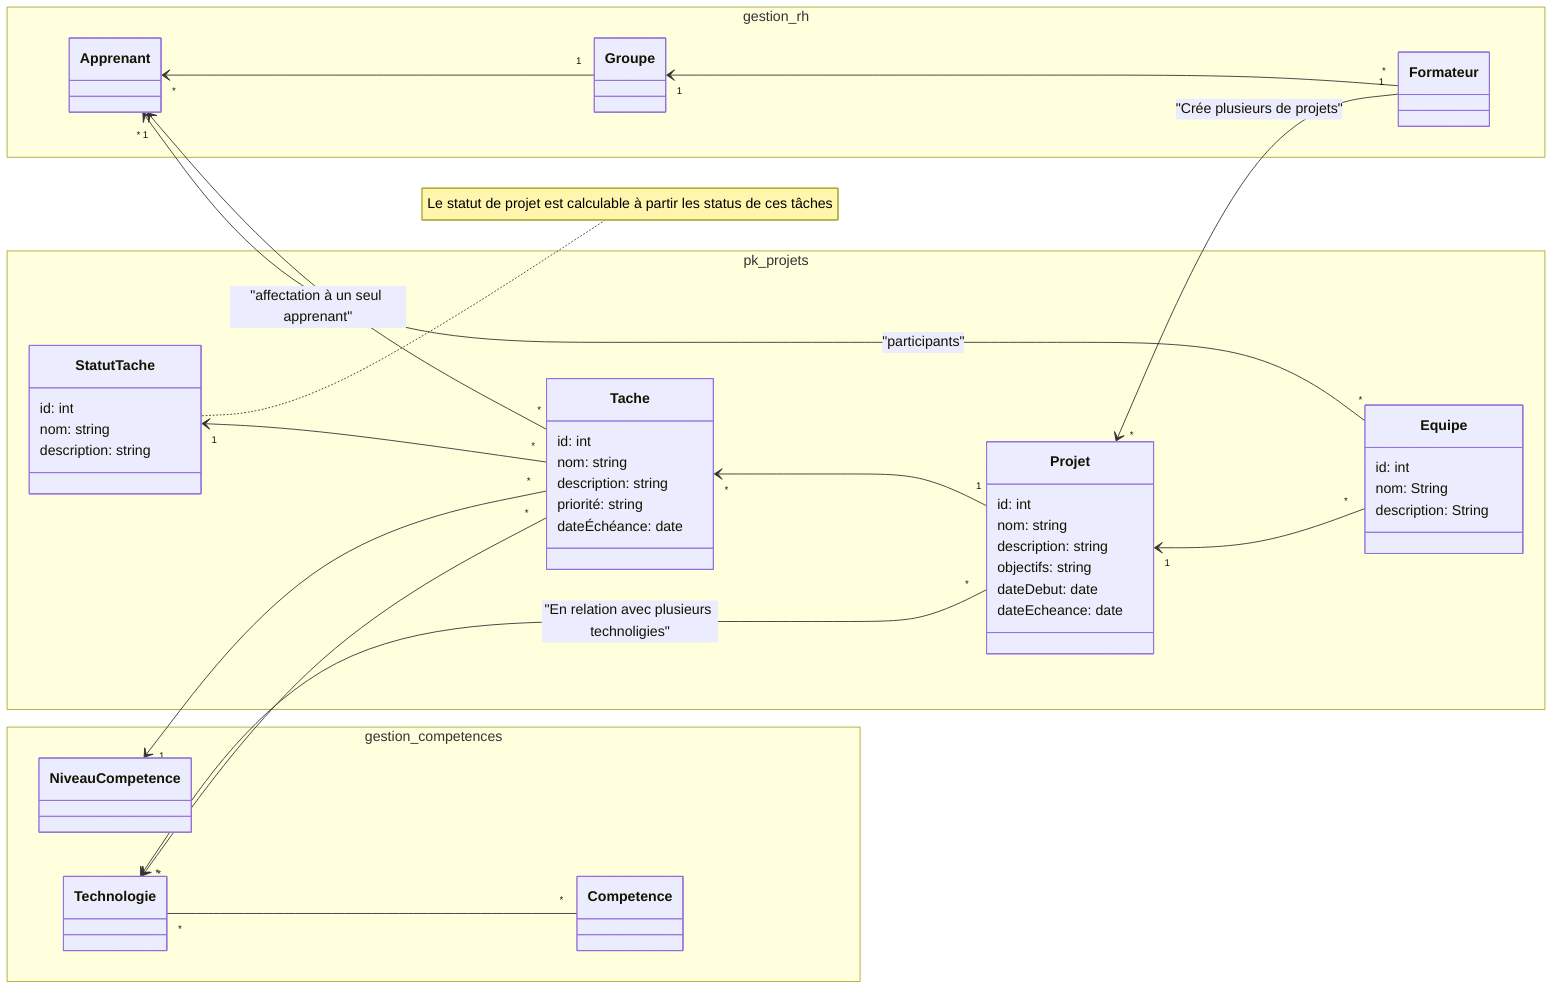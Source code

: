 classDiagram

direction RL

namespace gestion_rh{
class Apprenant
class Formateur 
class  Groupe 

}
Groupe "1" --> "*" Apprenant
Formateur "*" --> "1" Groupe

namespace gestion_competences {
class NiveauCompetence
class Competence
class Technologie 
}
Competence "*" -- "*" Technologie


note for  StatutTache "Le statut de projet est calculable à partir les status de ces tâches"

namespace pk_projets {


  class Projet {
    id: int
    nom: string
    description: string
    objectifs: string
    dateDebut: date
    dateEcheance: date
  }

  class Tache {
    id: int
    nom: string
    description: string
    priorité: string
    dateÉchéance: date
  }

  class StatutTache{
    id: int
    nom: string
    description: string
  }

  class Equipe {
    id: int
    nom: String
    description: String
  }

}




Formateur "1" --> "*" Projet : "Crée plusieurs de projets"

Projet "1" --> "*" Tache

Tache "*" --> "1" Apprenant : "affectation à un seul apprenant"

Projet "*" --> "*" Technologie : "En relation avec plusieurs technoligies"
Tache "*" --> "1" NiveauCompetence
Tache "*" --> "*" Technologie
Tache "*" --> "1" StatutTache 


 
Equipe "*" --> "1" Projet
Equipe   "*" --> "*"  Apprenant : "participants"